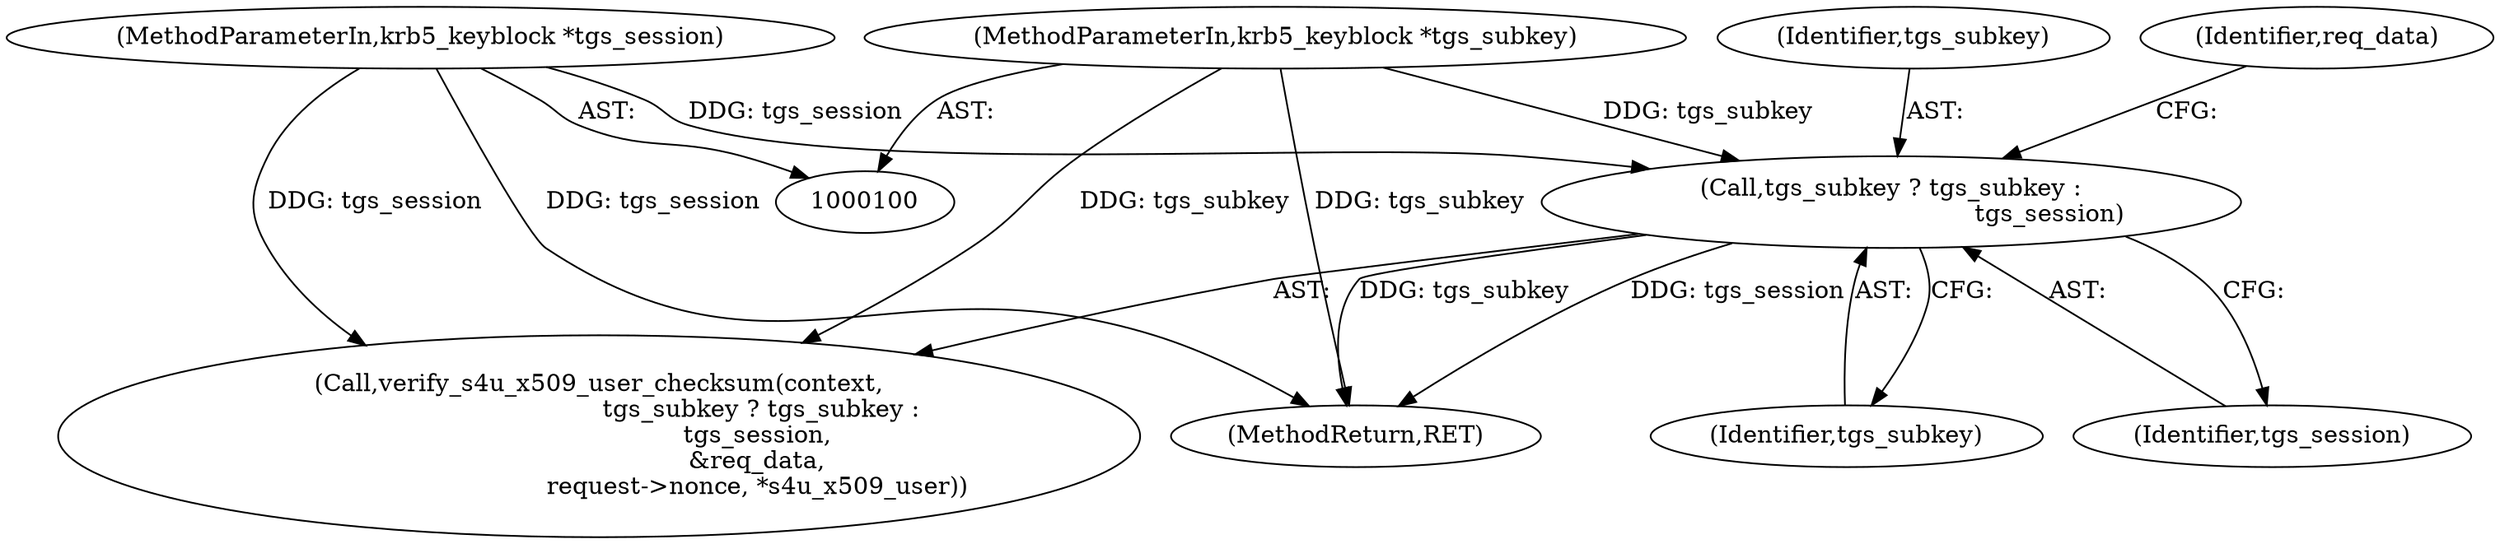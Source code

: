 digraph "0_krb5_ffb35baac6981f9e8914f8f3bffd37f284b85970_3@pointer" {
"1000146" [label="(Call,tgs_subkey ? tgs_subkey :\n                                         tgs_session)"];
"1000104" [label="(MethodParameterIn,krb5_keyblock *tgs_subkey)"];
"1000105" [label="(MethodParameterIn,krb5_keyblock *tgs_session)"];
"1000147" [label="(Identifier,tgs_subkey)"];
"1000144" [label="(Call,verify_s4u_x509_user_checksum(context,\n                                          tgs_subkey ? tgs_subkey :\n                                         tgs_session,\n                                         &req_data,\n                                         request->nonce, *s4u_x509_user))"];
"1000148" [label="(Identifier,tgs_subkey)"];
"1000149" [label="(Identifier,tgs_session)"];
"1000213" [label="(MethodReturn,RET)"];
"1000146" [label="(Call,tgs_subkey ? tgs_subkey :\n                                         tgs_session)"];
"1000104" [label="(MethodParameterIn,krb5_keyblock *tgs_subkey)"];
"1000105" [label="(MethodParameterIn,krb5_keyblock *tgs_session)"];
"1000151" [label="(Identifier,req_data)"];
"1000146" -> "1000144"  [label="AST: "];
"1000146" -> "1000148"  [label="CFG: "];
"1000146" -> "1000149"  [label="CFG: "];
"1000147" -> "1000146"  [label="AST: "];
"1000148" -> "1000146"  [label="AST: "];
"1000149" -> "1000146"  [label="AST: "];
"1000151" -> "1000146"  [label="CFG: "];
"1000146" -> "1000213"  [label="DDG: tgs_session"];
"1000146" -> "1000213"  [label="DDG: tgs_subkey"];
"1000104" -> "1000146"  [label="DDG: tgs_subkey"];
"1000105" -> "1000146"  [label="DDG: tgs_session"];
"1000104" -> "1000100"  [label="AST: "];
"1000104" -> "1000213"  [label="DDG: tgs_subkey"];
"1000104" -> "1000144"  [label="DDG: tgs_subkey"];
"1000105" -> "1000100"  [label="AST: "];
"1000105" -> "1000213"  [label="DDG: tgs_session"];
"1000105" -> "1000144"  [label="DDG: tgs_session"];
}
